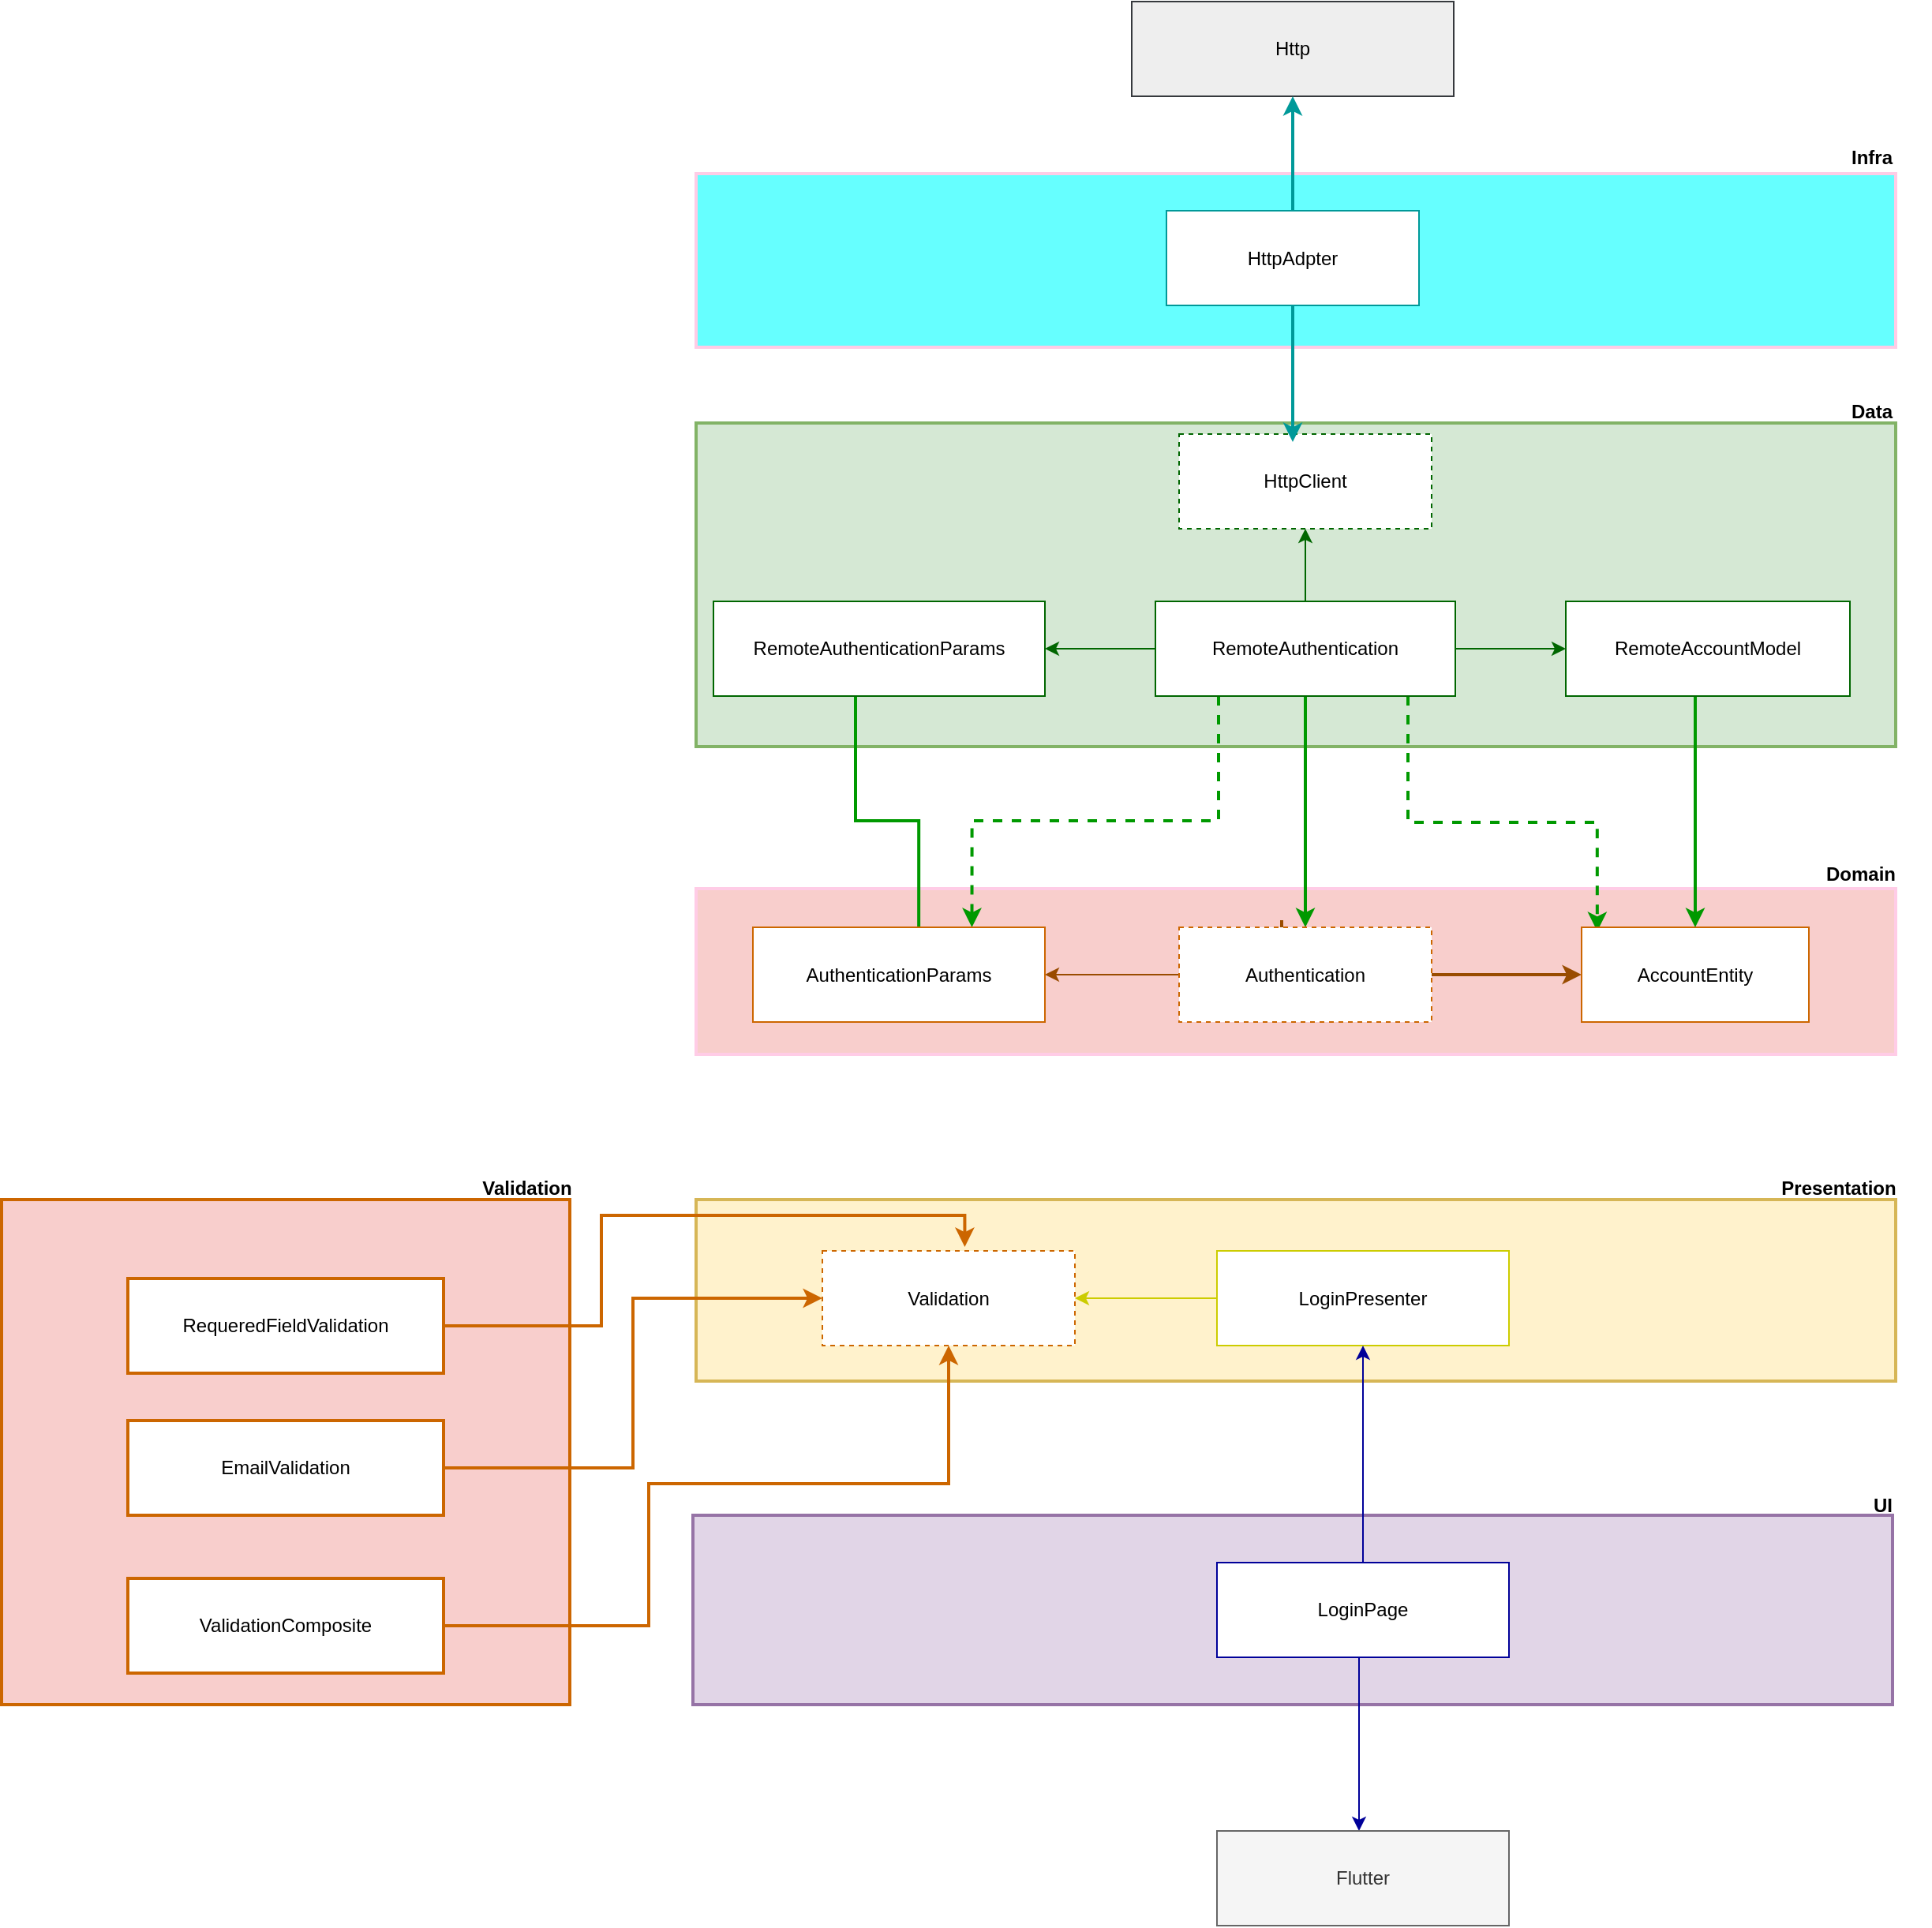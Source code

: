 <mxfile version="20.0.4" type="github">
  <diagram id="Co-2WPKWJgHfXNtiyIEY" name="Page-1">
    <mxGraphModel dx="2061" dy="436" grid="1" gridSize="10" guides="1" tooltips="1" connect="1" arrows="1" fold="1" page="1" pageScale="1" pageWidth="827" pageHeight="1169" math="0" shadow="0">
      <root>
        <mxCell id="0" />
        <mxCell id="1" parent="0" />
        <mxCell id="ZYXcEdyXvduLh-ddOtvL-9" value="" style="rounded=0;whiteSpace=wrap;html=1;fillColor=#f8cecc;strokeColor=#FFCCE6;strokeWidth=2;gradientColor=none;" parent="1" vertex="1">
          <mxGeometry x="40" y="563" width="760" height="105" as="geometry" />
        </mxCell>
        <mxCell id="ZYXcEdyXvduLh-ddOtvL-1" value="" style="rounded=0;whiteSpace=wrap;html=1;fillColor=#d5e8d4;strokeColor=#82b366;strokeWidth=2;" parent="1" vertex="1">
          <mxGeometry x="40" y="268" width="760" height="205" as="geometry" />
        </mxCell>
        <mxCell id="ZYXcEdyXvduLh-ddOtvL-2" value="HttpClient" style="rounded=0;whiteSpace=wrap;html=1;strokeColor=#006600;strokeWidth=1;fillColor=default;dashed=1;" parent="1" vertex="1">
          <mxGeometry x="346" y="275" width="160" height="60" as="geometry" />
        </mxCell>
        <mxCell id="ZYXcEdyXvduLh-ddOtvL-7" style="edgeStyle=orthogonalEdgeStyle;rounded=0;orthogonalLoop=1;jettySize=auto;html=1;entryX=0.5;entryY=1;entryDx=0;entryDy=0;strokeColor=#006600;" parent="1" source="ZYXcEdyXvduLh-ddOtvL-3" target="ZYXcEdyXvduLh-ddOtvL-2" edge="1">
          <mxGeometry relative="1" as="geometry" />
        </mxCell>
        <mxCell id="c-qb5MRxGbRXbWk4wa2o-3" value="" style="edgeStyle=orthogonalEdgeStyle;rounded=0;orthogonalLoop=1;jettySize=auto;html=1;strokeColor=#006600;" parent="1" source="ZYXcEdyXvduLh-ddOtvL-3" target="c-qb5MRxGbRXbWk4wa2o-1" edge="1">
          <mxGeometry relative="1" as="geometry" />
        </mxCell>
        <mxCell id="c-qb5MRxGbRXbWk4wa2o-4" value="" style="edgeStyle=orthogonalEdgeStyle;rounded=0;orthogonalLoop=1;jettySize=auto;html=1;strokeColor=#006600;" parent="1" source="ZYXcEdyXvduLh-ddOtvL-3" target="c-qb5MRxGbRXbWk4wa2o-2" edge="1">
          <mxGeometry relative="1" as="geometry" />
        </mxCell>
        <mxCell id="c-qb5MRxGbRXbWk4wa2o-7" value="" style="edgeStyle=orthogonalEdgeStyle;rounded=0;orthogonalLoop=1;jettySize=auto;html=1;strokeColor=#009900;strokeWidth=2;" parent="1" source="ZYXcEdyXvduLh-ddOtvL-3" target="ZYXcEdyXvduLh-ddOtvL-10" edge="1">
          <mxGeometry relative="1" as="geometry" />
        </mxCell>
        <mxCell id="c-qb5MRxGbRXbWk4wa2o-8" style="edgeStyle=orthogonalEdgeStyle;rounded=0;orthogonalLoop=1;jettySize=auto;html=1;entryX=0.75;entryY=0;entryDx=0;entryDy=0;strokeColor=#009900;strokeWidth=2;dashed=1;" parent="1" source="ZYXcEdyXvduLh-ddOtvL-3" target="c-qb5MRxGbRXbWk4wa2o-5" edge="1">
          <mxGeometry relative="1" as="geometry">
            <Array as="points">
              <mxPoint x="371" y="520" />
              <mxPoint x="215" y="520" />
            </Array>
          </mxGeometry>
        </mxCell>
        <mxCell id="c-qb5MRxGbRXbWk4wa2o-10" style="edgeStyle=orthogonalEdgeStyle;rounded=0;orthogonalLoop=1;jettySize=auto;html=1;entryX=0.069;entryY=0.042;entryDx=0;entryDy=0;entryPerimeter=0;strokeColor=#009900;strokeWidth=2;dashed=1;" parent="1" source="ZYXcEdyXvduLh-ddOtvL-3" target="ZYXcEdyXvduLh-ddOtvL-11" edge="1">
          <mxGeometry relative="1" as="geometry">
            <Array as="points">
              <mxPoint x="491" y="521" />
              <mxPoint x="611" y="521" />
            </Array>
          </mxGeometry>
        </mxCell>
        <mxCell id="ZYXcEdyXvduLh-ddOtvL-3" value="RemoteAuthentication" style="rounded=0;whiteSpace=wrap;html=1;strokeColor=#006600;strokeWidth=1;fillColor=default;" parent="1" vertex="1">
          <mxGeometry x="331" y="381" width="190" height="60" as="geometry" />
        </mxCell>
        <mxCell id="ZYXcEdyXvduLh-ddOtvL-8" value="&lt;b&gt;Data&lt;/b&gt;" style="text;html=1;strokeColor=none;fillColor=none;align=center;verticalAlign=middle;whiteSpace=wrap;rounded=0;dashed=1;" parent="1" vertex="1">
          <mxGeometry x="755" y="246" width="60" height="30" as="geometry" />
        </mxCell>
        <mxCell id="ZYXcEdyXvduLh-ddOtvL-13" value="" style="edgeStyle=orthogonalEdgeStyle;rounded=0;orthogonalLoop=1;jettySize=auto;html=1;strokeColor=#994C00;strokeWidth=2;" parent="1" source="ZYXcEdyXvduLh-ddOtvL-10" target="ZYXcEdyXvduLh-ddOtvL-11" edge="1">
          <mxGeometry relative="1" as="geometry">
            <Array as="points">
              <mxPoint x="411" y="583" />
              <mxPoint x="411" y="583" />
            </Array>
          </mxGeometry>
        </mxCell>
        <mxCell id="c-qb5MRxGbRXbWk4wa2o-6" value="" style="edgeStyle=orthogonalEdgeStyle;rounded=0;orthogonalLoop=1;jettySize=auto;html=1;strokeColor=#994C00;" parent="1" source="ZYXcEdyXvduLh-ddOtvL-10" target="c-qb5MRxGbRXbWk4wa2o-5" edge="1">
          <mxGeometry relative="1" as="geometry" />
        </mxCell>
        <mxCell id="ZYXcEdyXvduLh-ddOtvL-10" value="Authentication" style="rounded=0;whiteSpace=wrap;html=1;strokeColor=#CC6600;strokeWidth=1;fillColor=default;dashed=1;" parent="1" vertex="1">
          <mxGeometry x="346" y="587.5" width="160" height="60" as="geometry" />
        </mxCell>
        <mxCell id="ZYXcEdyXvduLh-ddOtvL-11" value="AccountEntity" style="rounded=0;whiteSpace=wrap;html=1;strokeColor=#CC6600;strokeWidth=1;fillColor=default;" parent="1" vertex="1">
          <mxGeometry x="601" y="587.5" width="144" height="60" as="geometry" />
        </mxCell>
        <mxCell id="ZYXcEdyXvduLh-ddOtvL-16" value="&lt;b&gt;Domain&lt;/b&gt;" style="text;html=1;strokeColor=none;fillColor=none;align=center;verticalAlign=middle;whiteSpace=wrap;rounded=0;dashed=1;" parent="1" vertex="1">
          <mxGeometry x="748" y="539" width="60" height="30" as="geometry" />
        </mxCell>
        <mxCell id="c-qb5MRxGbRXbWk4wa2o-11" style="edgeStyle=orthogonalEdgeStyle;rounded=0;orthogonalLoop=1;jettySize=auto;html=1;entryX=0.568;entryY=0.208;entryDx=0;entryDy=0;entryPerimeter=0;strokeColor=#009900;strokeWidth=2;" parent="1" source="c-qb5MRxGbRXbWk4wa2o-1" target="c-qb5MRxGbRXbWk4wa2o-5" edge="1">
          <mxGeometry relative="1" as="geometry">
            <Array as="points">
              <mxPoint x="141" y="520" />
              <mxPoint x="181" y="520" />
            </Array>
          </mxGeometry>
        </mxCell>
        <mxCell id="c-qb5MRxGbRXbWk4wa2o-1" value="RemoteAuthenticationParams" style="rounded=0;whiteSpace=wrap;html=1;strokeColor=#006600;strokeWidth=1;fillColor=default;" parent="1" vertex="1">
          <mxGeometry x="51" y="381" width="210" height="60" as="geometry" />
        </mxCell>
        <mxCell id="c-qb5MRxGbRXbWk4wa2o-9" value="" style="edgeStyle=orthogonalEdgeStyle;rounded=0;orthogonalLoop=1;jettySize=auto;html=1;strokeColor=#009900;strokeWidth=2;" parent="1" source="c-qb5MRxGbRXbWk4wa2o-2" target="ZYXcEdyXvduLh-ddOtvL-11" edge="1">
          <mxGeometry relative="1" as="geometry">
            <Array as="points">
              <mxPoint x="673" y="463" />
              <mxPoint x="673" y="463" />
            </Array>
          </mxGeometry>
        </mxCell>
        <mxCell id="c-qb5MRxGbRXbWk4wa2o-2" value="RemoteAccountModel" style="rounded=0;whiteSpace=wrap;html=1;strokeColor=#006600;strokeWidth=1;fillColor=default;" parent="1" vertex="1">
          <mxGeometry x="591" y="381" width="180" height="60" as="geometry" />
        </mxCell>
        <mxCell id="c-qb5MRxGbRXbWk4wa2o-5" value="AuthenticationParams" style="rounded=0;whiteSpace=wrap;html=1;strokeColor=#CC6600;strokeWidth=1;fillColor=default;" parent="1" vertex="1">
          <mxGeometry x="76" y="587.5" width="185" height="60" as="geometry" />
        </mxCell>
        <mxCell id="mWuPV9Uoh9gG6qi-fp0Z-1" value="" style="rounded=0;whiteSpace=wrap;html=1;fillColor=#66FFFF;strokeColor=#FFCCE6;strokeWidth=2;gradientColor=none;" parent="1" vertex="1">
          <mxGeometry x="40" y="110" width="760" height="110" as="geometry" />
        </mxCell>
        <mxCell id="mWuPV9Uoh9gG6qi-fp0Z-2" value="Http" style="rounded=0;whiteSpace=wrap;html=1;strokeColor=#36393d;strokeWidth=1;fillColor=#eeeeee;" parent="1" vertex="1">
          <mxGeometry x="316" y="1" width="204" height="60" as="geometry" />
        </mxCell>
        <mxCell id="mWuPV9Uoh9gG6qi-fp0Z-7" style="edgeStyle=orthogonalEdgeStyle;rounded=0;orthogonalLoop=1;jettySize=auto;html=1;strokeColor=#009999;strokeWidth=2;" parent="1" source="mWuPV9Uoh9gG6qi-fp0Z-5" edge="1">
          <mxGeometry relative="1" as="geometry">
            <mxPoint x="418" y="280" as="targetPoint" />
          </mxGeometry>
        </mxCell>
        <mxCell id="mWuPV9Uoh9gG6qi-fp0Z-9" style="edgeStyle=orthogonalEdgeStyle;rounded=0;orthogonalLoop=1;jettySize=auto;html=1;entryX=0.5;entryY=1;entryDx=0;entryDy=0;strokeColor=#009999;strokeWidth=2;" parent="1" source="mWuPV9Uoh9gG6qi-fp0Z-5" target="mWuPV9Uoh9gG6qi-fp0Z-2" edge="1">
          <mxGeometry relative="1" as="geometry" />
        </mxCell>
        <mxCell id="mWuPV9Uoh9gG6qi-fp0Z-5" value="HttpAdpter" style="rounded=0;whiteSpace=wrap;html=1;strokeColor=#009999;strokeWidth=1;fillColor=default;" parent="1" vertex="1">
          <mxGeometry x="338" y="133.5" width="160" height="60" as="geometry" />
        </mxCell>
        <mxCell id="mWuPV9Uoh9gG6qi-fp0Z-10" value="&lt;b&gt;Infra&lt;/b&gt;" style="text;html=1;strokeColor=none;fillColor=none;align=center;verticalAlign=middle;whiteSpace=wrap;rounded=0;dashed=1;" parent="1" vertex="1">
          <mxGeometry x="755" y="85" width="60" height="30" as="geometry" />
        </mxCell>
        <mxCell id="9R3fcUYe1HA0fhPONPpq-1" value="" style="rounded=0;whiteSpace=wrap;html=1;fillColor=#fff2cc;strokeColor=#d6b656;strokeWidth=2;" vertex="1" parent="1">
          <mxGeometry x="40" y="760" width="760" height="115" as="geometry" />
        </mxCell>
        <mxCell id="9R3fcUYe1HA0fhPONPpq-2" value="&lt;b&gt;Presentation&lt;/b&gt;" style="text;html=1;strokeColor=none;fillColor=none;align=center;verticalAlign=middle;whiteSpace=wrap;rounded=0;dashed=1;" vertex="1" parent="1">
          <mxGeometry x="734" y="738" width="60" height="30" as="geometry" />
        </mxCell>
        <mxCell id="9R3fcUYe1HA0fhPONPpq-10" value="" style="edgeStyle=orthogonalEdgeStyle;rounded=0;orthogonalLoop=1;jettySize=auto;html=1;strokeColor=#CCCC00;" edge="1" parent="1" source="9R3fcUYe1HA0fhPONPpq-3" target="9R3fcUYe1HA0fhPONPpq-4">
          <mxGeometry relative="1" as="geometry" />
        </mxCell>
        <mxCell id="9R3fcUYe1HA0fhPONPpq-3" value="LoginPresenter" style="rounded=0;whiteSpace=wrap;html=1;strokeColor=#CCCC00;strokeWidth=1;fillColor=default;" vertex="1" parent="1">
          <mxGeometry x="370" y="792.5" width="185" height="60" as="geometry" />
        </mxCell>
        <mxCell id="9R3fcUYe1HA0fhPONPpq-4" value="Validation" style="rounded=0;whiteSpace=wrap;html=1;strokeColor=#CC6600;strokeWidth=1;fillColor=default;dashed=1;" vertex="1" parent="1">
          <mxGeometry x="120" y="792.5" width="160" height="60" as="geometry" />
        </mxCell>
        <mxCell id="9R3fcUYe1HA0fhPONPpq-5" value="" style="rounded=0;whiteSpace=wrap;html=1;fillColor=#e1d5e7;strokeColor=#9673a6;strokeWidth=2;" vertex="1" parent="1">
          <mxGeometry x="38" y="960" width="760" height="120" as="geometry" />
        </mxCell>
        <mxCell id="9R3fcUYe1HA0fhPONPpq-8" value="" style="edgeStyle=orthogonalEdgeStyle;rounded=0;orthogonalLoop=1;jettySize=auto;html=1;strokeColor=#000099;" edge="1" parent="1">
          <mxGeometry relative="1" as="geometry">
            <mxPoint x="460" y="1050" as="sourcePoint" />
            <mxPoint x="460" y="1160" as="targetPoint" />
            <Array as="points">
              <mxPoint x="460" y="1080" />
              <mxPoint x="460" y="1080" />
            </Array>
          </mxGeometry>
        </mxCell>
        <mxCell id="9R3fcUYe1HA0fhPONPpq-9" style="edgeStyle=orthogonalEdgeStyle;rounded=0;orthogonalLoop=1;jettySize=auto;html=1;entryX=0.5;entryY=1;entryDx=0;entryDy=0;strokeColor=#000099;" edge="1" parent="1" source="9R3fcUYe1HA0fhPONPpq-6" target="9R3fcUYe1HA0fhPONPpq-3">
          <mxGeometry relative="1" as="geometry">
            <Array as="points" />
          </mxGeometry>
        </mxCell>
        <mxCell id="9R3fcUYe1HA0fhPONPpq-6" value="LoginPage" style="rounded=0;whiteSpace=wrap;html=1;strokeColor=#000099;strokeWidth=1;fillColor=default;" vertex="1" parent="1">
          <mxGeometry x="370" y="990" width="185" height="60" as="geometry" />
        </mxCell>
        <mxCell id="9R3fcUYe1HA0fhPONPpq-7" value="Flutter" style="rounded=0;whiteSpace=wrap;html=1;strokeColor=#666666;strokeWidth=1;fillColor=#f5f5f5;fontColor=#333333;" vertex="1" parent="1">
          <mxGeometry x="370" y="1160" width="185" height="60" as="geometry" />
        </mxCell>
        <mxCell id="9R3fcUYe1HA0fhPONPpq-11" value="" style="rounded=0;whiteSpace=wrap;html=1;fillColor=#f8cecc;strokeColor=#CC6600;strokeWidth=2;gradientColor=none;" vertex="1" parent="1">
          <mxGeometry x="-400" y="760" width="360" height="320" as="geometry" />
        </mxCell>
        <mxCell id="9R3fcUYe1HA0fhPONPpq-12" value="&lt;b&gt;Validation&lt;/b&gt;" style="text;html=1;strokeColor=none;fillColor=none;align=center;verticalAlign=middle;whiteSpace=wrap;rounded=0;dashed=1;" vertex="1" parent="1">
          <mxGeometry x="-97" y="738" width="60" height="30" as="geometry" />
        </mxCell>
        <mxCell id="9R3fcUYe1HA0fhPONPpq-16" style="edgeStyle=orthogonalEdgeStyle;rounded=0;orthogonalLoop=1;jettySize=auto;html=1;entryX=0.224;entryY=0.261;entryDx=0;entryDy=0;entryPerimeter=0;strokeColor=#CC6600;strokeWidth=2;" edge="1" parent="1" source="9R3fcUYe1HA0fhPONPpq-13" target="9R3fcUYe1HA0fhPONPpq-1">
          <mxGeometry relative="1" as="geometry">
            <Array as="points">
              <mxPoint x="-20" y="840" />
              <mxPoint x="-20" y="770" />
              <mxPoint x="210" y="770" />
            </Array>
          </mxGeometry>
        </mxCell>
        <mxCell id="9R3fcUYe1HA0fhPONPpq-13" value="RequeredFieldValidation" style="rounded=0;whiteSpace=wrap;html=1;strokeColor=#CC6600;strokeWidth=2;fillColor=default;" vertex="1" parent="1">
          <mxGeometry x="-320" y="810" width="200" height="60" as="geometry" />
        </mxCell>
        <mxCell id="9R3fcUYe1HA0fhPONPpq-17" style="edgeStyle=orthogonalEdgeStyle;rounded=0;orthogonalLoop=1;jettySize=auto;html=1;entryX=0;entryY=0.5;entryDx=0;entryDy=0;strokeColor=#CC6600;strokeWidth=2;" edge="1" parent="1" source="9R3fcUYe1HA0fhPONPpq-14" target="9R3fcUYe1HA0fhPONPpq-4">
          <mxGeometry relative="1" as="geometry">
            <Array as="points">
              <mxPoint y="930" />
              <mxPoint y="823" />
            </Array>
          </mxGeometry>
        </mxCell>
        <mxCell id="9R3fcUYe1HA0fhPONPpq-14" value="EmailValidation" style="rounded=0;whiteSpace=wrap;html=1;strokeColor=#CC6600;strokeWidth=2;fillColor=default;" vertex="1" parent="1">
          <mxGeometry x="-320" y="900" width="200" height="60" as="geometry" />
        </mxCell>
        <mxCell id="9R3fcUYe1HA0fhPONPpq-18" style="edgeStyle=orthogonalEdgeStyle;rounded=0;orthogonalLoop=1;jettySize=auto;html=1;strokeColor=#CC6600;strokeWidth=2;" edge="1" parent="1" source="9R3fcUYe1HA0fhPONPpq-15" target="9R3fcUYe1HA0fhPONPpq-4">
          <mxGeometry relative="1" as="geometry">
            <Array as="points">
              <mxPoint x="10" y="1030" />
              <mxPoint x="10" y="940" />
              <mxPoint x="200" y="940" />
            </Array>
          </mxGeometry>
        </mxCell>
        <mxCell id="9R3fcUYe1HA0fhPONPpq-15" value="ValidationComposite" style="rounded=0;whiteSpace=wrap;html=1;strokeColor=#CC6600;strokeWidth=2;fillColor=default;" vertex="1" parent="1">
          <mxGeometry x="-320" y="1000" width="200" height="60" as="geometry" />
        </mxCell>
        <mxCell id="9R3fcUYe1HA0fhPONPpq-19" value="&lt;b&gt;UI&lt;/b&gt;" style="text;html=1;strokeColor=none;fillColor=none;align=center;verticalAlign=middle;whiteSpace=wrap;rounded=0;dashed=1;" vertex="1" parent="1">
          <mxGeometry x="762" y="939" width="60" height="30" as="geometry" />
        </mxCell>
      </root>
    </mxGraphModel>
  </diagram>
</mxfile>
